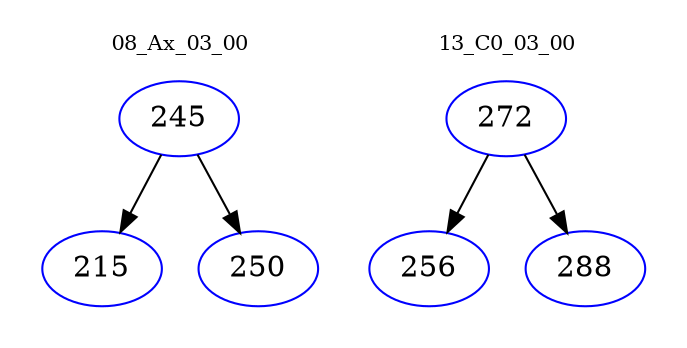 digraph{
subgraph cluster_0 {
color = white
label = "08_Ax_03_00";
fontsize=10;
T0_245 [label="245", color="blue"]
T0_245 -> T0_215 [color="black"]
T0_215 [label="215", color="blue"]
T0_245 -> T0_250 [color="black"]
T0_250 [label="250", color="blue"]
}
subgraph cluster_1 {
color = white
label = "13_C0_03_00";
fontsize=10;
T1_272 [label="272", color="blue"]
T1_272 -> T1_256 [color="black"]
T1_256 [label="256", color="blue"]
T1_272 -> T1_288 [color="black"]
T1_288 [label="288", color="blue"]
}
}
